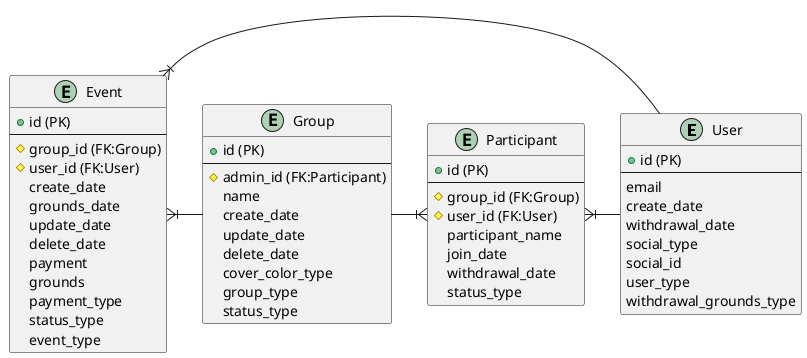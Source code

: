 @startuml

entity User  {
  + id (PK)
  --
  email
  create_date
  withdrawal_date
  social_type
  social_id
  user_type
  withdrawal_grounds_type
}


entity Participant  {
  + id (PK)
  --
  # group_id (FK:Group)
  # user_id (FK:User)
  participant_name
  join_date
  withdrawal_date
  status_type
}

entity Group  {
  + id (PK)
  --
  # admin_id (FK:Participant)
  name
  create_date
  update_date
  delete_date
  cover_color_type
  group_type
  status_type
}

User -left-|{ Participant
Participant }|-left- Group

entity Event {
  + id (PK)
  --
  # group_id (FK:Group)
  # user_id (FK:User)
  create_date
  grounds_date
  update_date
  delete_date
  payment
  grounds
  payment_type
  status_type
  event_type
}

User -right-|{ Event
Group -left-|{ Event

@enduml